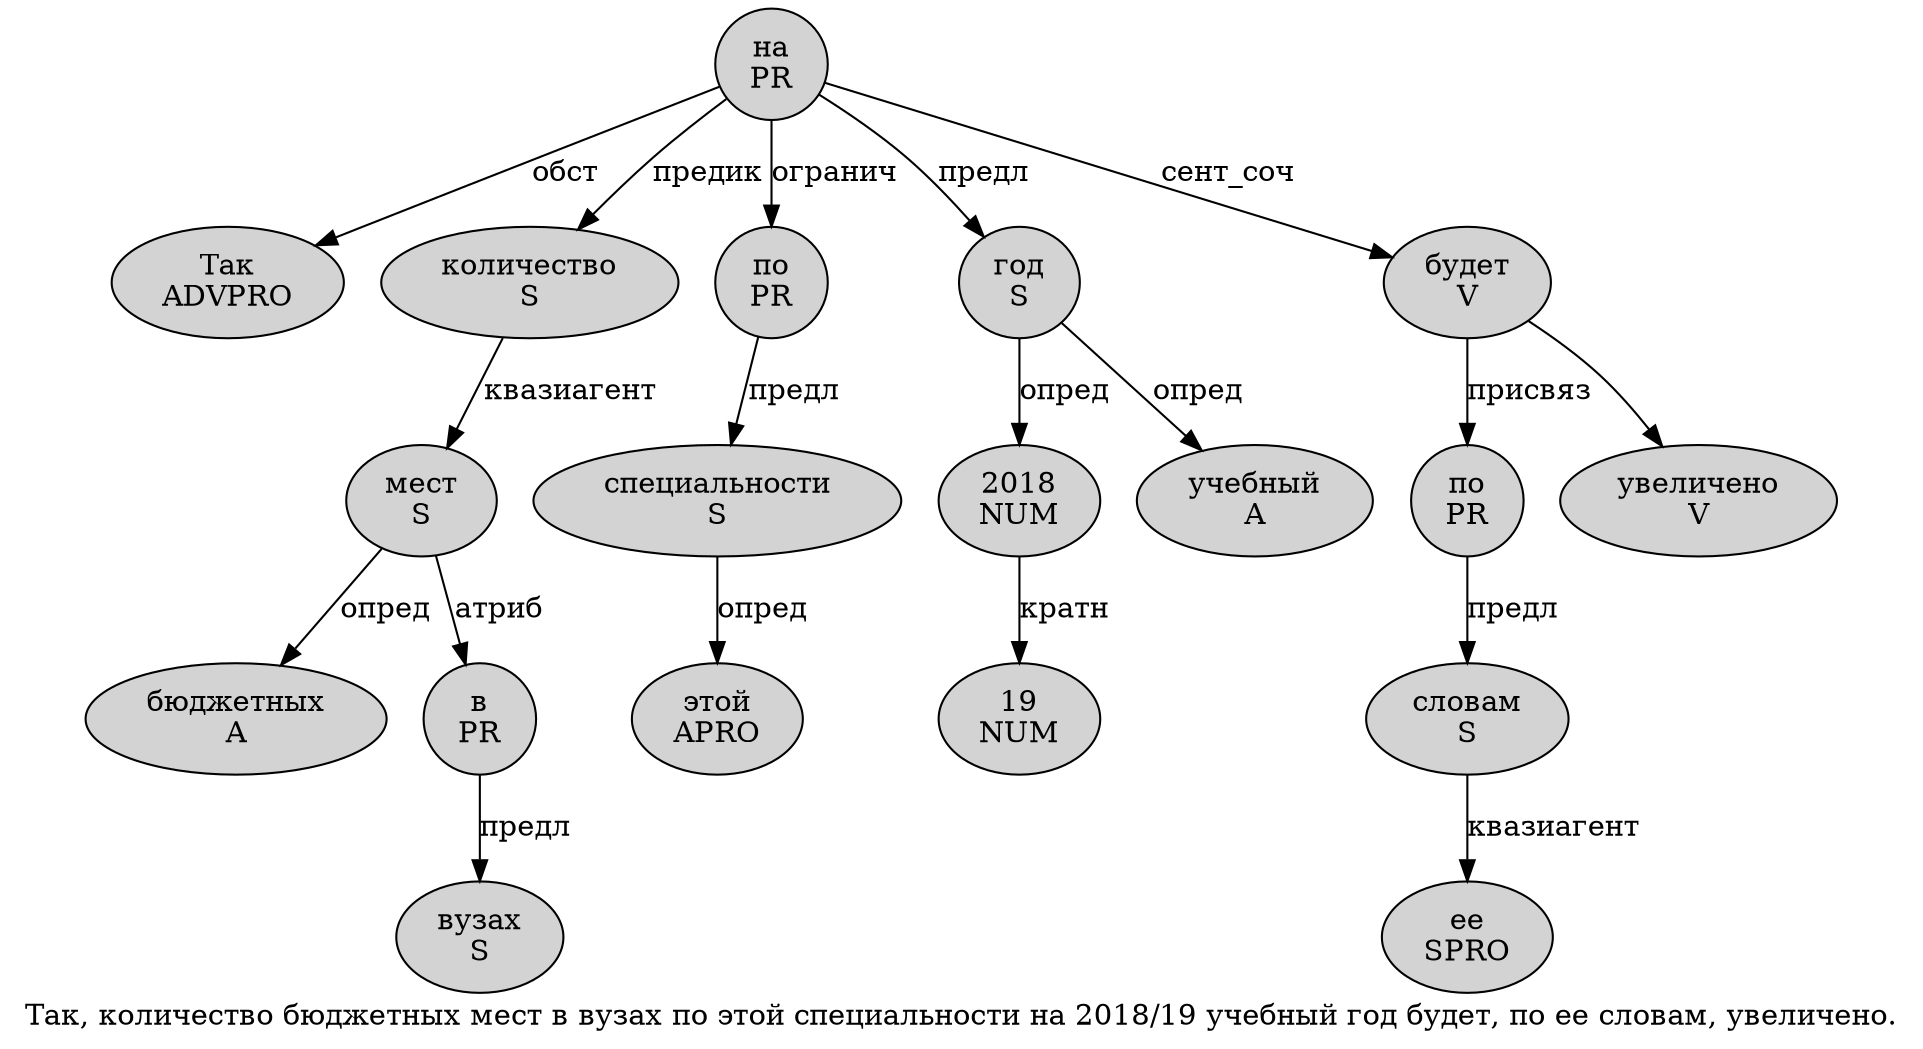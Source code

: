 digraph SENTENCE_871 {
	graph [label="Так, количество бюджетных мест в вузах по этой специальности на 2018/19 учебный год будет, по ее словам, увеличено."]
	node [style=filled]
		0 [label="Так
ADVPRO" color="" fillcolor=lightgray penwidth=1 shape=ellipse]
		2 [label="количество
S" color="" fillcolor=lightgray penwidth=1 shape=ellipse]
		3 [label="бюджетных
A" color="" fillcolor=lightgray penwidth=1 shape=ellipse]
		4 [label="мест
S" color="" fillcolor=lightgray penwidth=1 shape=ellipse]
		5 [label="в
PR" color="" fillcolor=lightgray penwidth=1 shape=ellipse]
		6 [label="вузах
S" color="" fillcolor=lightgray penwidth=1 shape=ellipse]
		7 [label="по
PR" color="" fillcolor=lightgray penwidth=1 shape=ellipse]
		8 [label="этой
APRO" color="" fillcolor=lightgray penwidth=1 shape=ellipse]
		9 [label="специальности
S" color="" fillcolor=lightgray penwidth=1 shape=ellipse]
		10 [label="на
PR" color="" fillcolor=lightgray penwidth=1 shape=ellipse]
		11 [label="2018
NUM" color="" fillcolor=lightgray penwidth=1 shape=ellipse]
		13 [label="19
NUM" color="" fillcolor=lightgray penwidth=1 shape=ellipse]
		14 [label="учебный
A" color="" fillcolor=lightgray penwidth=1 shape=ellipse]
		15 [label="год
S" color="" fillcolor=lightgray penwidth=1 shape=ellipse]
		16 [label="будет
V" color="" fillcolor=lightgray penwidth=1 shape=ellipse]
		18 [label="по
PR" color="" fillcolor=lightgray penwidth=1 shape=ellipse]
		19 [label="ее
SPRO" color="" fillcolor=lightgray penwidth=1 shape=ellipse]
		20 [label="словам
S" color="" fillcolor=lightgray penwidth=1 shape=ellipse]
		22 [label="увеличено
V" color="" fillcolor=lightgray penwidth=1 shape=ellipse]
			9 -> 8 [label="опред"]
			7 -> 9 [label="предл"]
			20 -> 19 [label="квазиагент"]
			18 -> 20 [label="предл"]
			2 -> 4 [label="квазиагент"]
			11 -> 13 [label="кратн"]
			4 -> 3 [label="опред"]
			4 -> 5 [label="атриб"]
			5 -> 6 [label="предл"]
			10 -> 0 [label="обст"]
			10 -> 2 [label="предик"]
			10 -> 7 [label="огранич"]
			10 -> 15 [label="предл"]
			10 -> 16 [label="сент_соч"]
			16 -> 18 [label="присвяз"]
			16 -> 22
			15 -> 11 [label="опред"]
			15 -> 14 [label="опред"]
}
